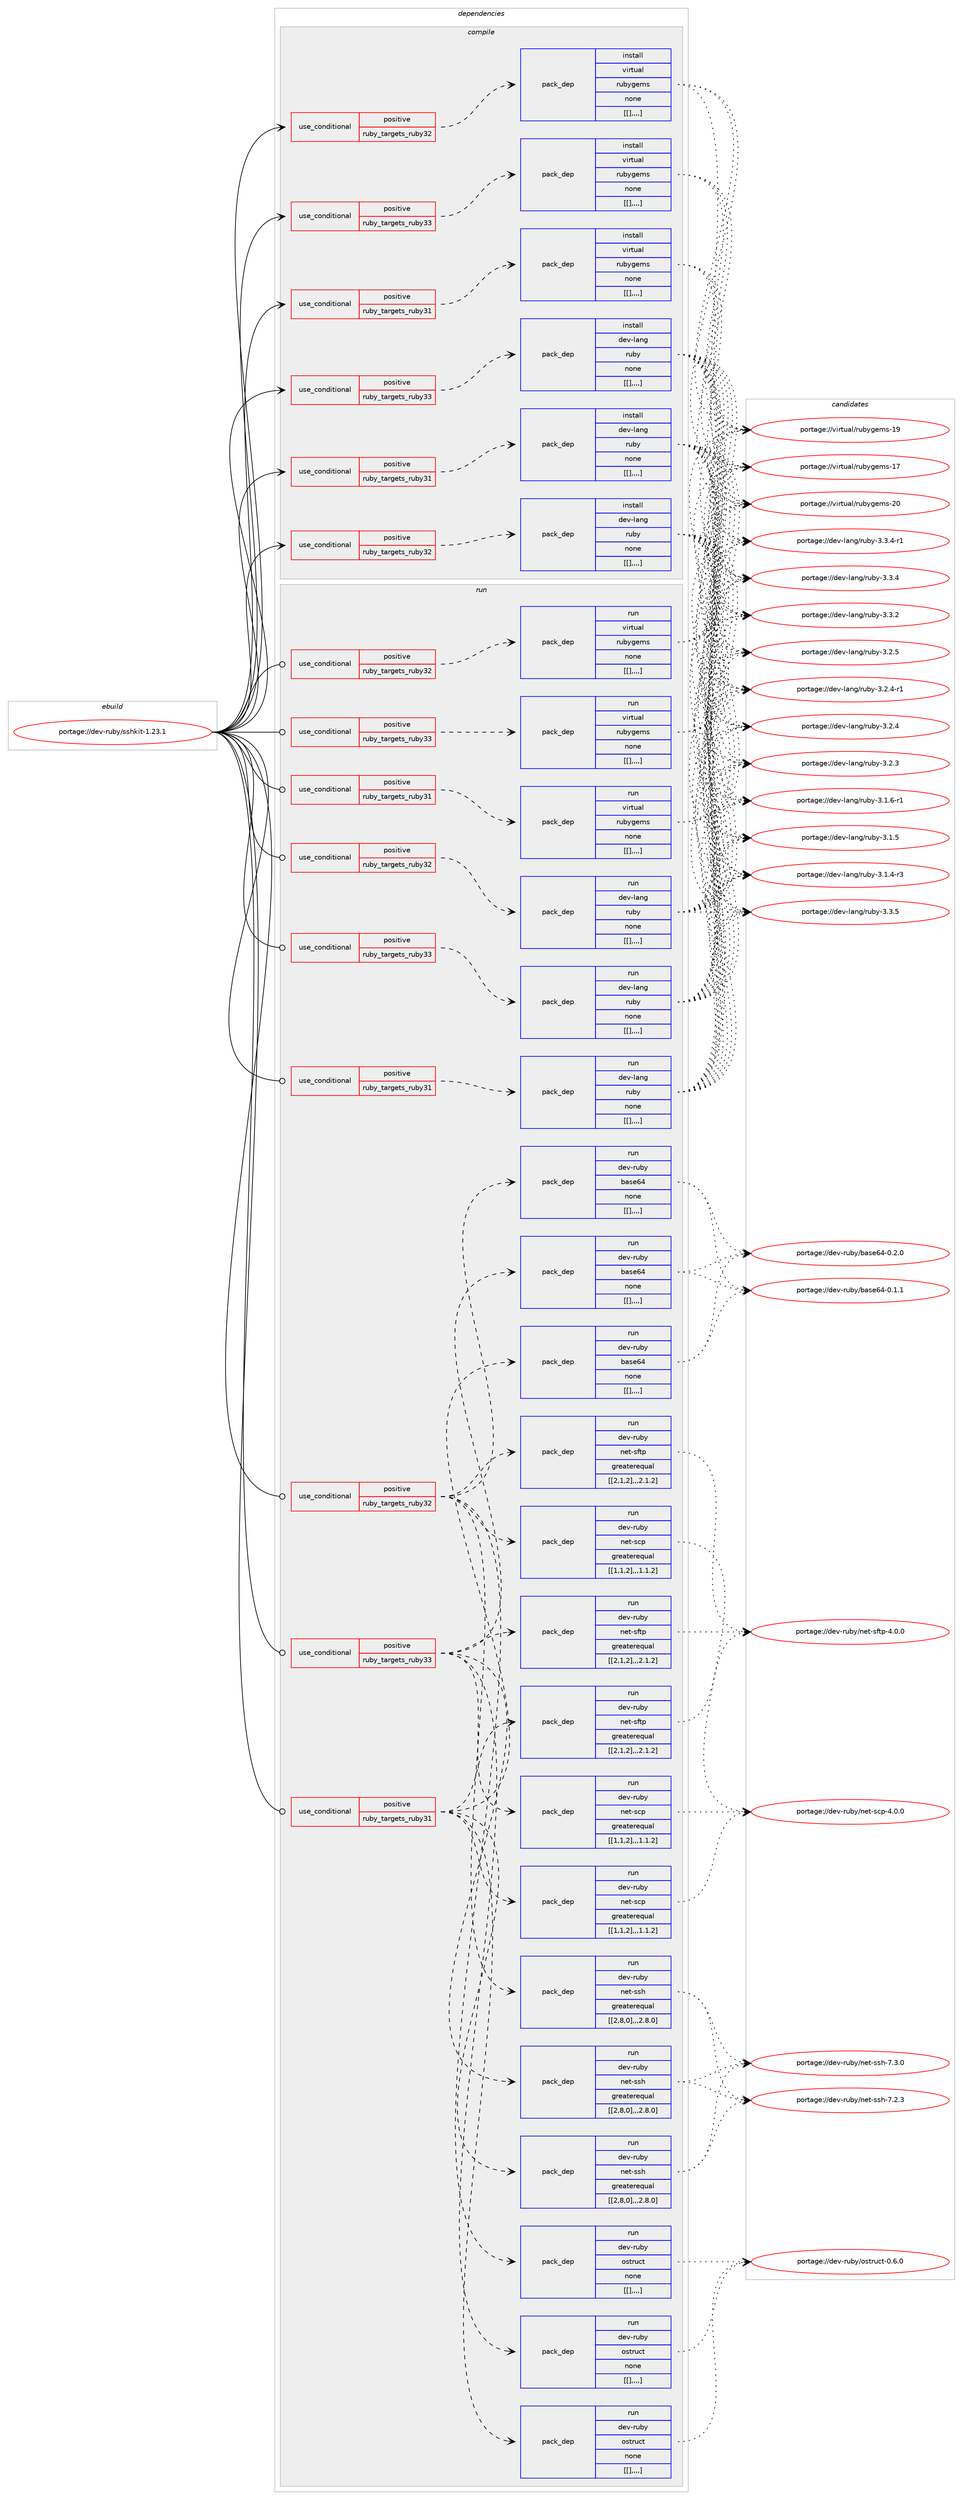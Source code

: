 digraph prolog {

# *************
# Graph options
# *************

newrank=true;
concentrate=true;
compound=true;
graph [rankdir=LR,fontname=Helvetica,fontsize=10,ranksep=1.5];#, ranksep=2.5, nodesep=0.2];
edge  [arrowhead=vee];
node  [fontname=Helvetica,fontsize=10];

# **********
# The ebuild
# **********

subgraph cluster_leftcol {
color=gray;
label=<<i>ebuild</i>>;
id [label="portage://dev-ruby/sshkit-1.23.1", color=red, width=4, href="../dev-ruby/sshkit-1.23.1.svg"];
}

# ****************
# The dependencies
# ****************

subgraph cluster_midcol {
color=gray;
label=<<i>dependencies</i>>;
subgraph cluster_compile {
fillcolor="#eeeeee";
style=filled;
label=<<i>compile</i>>;
subgraph cond61452 {
dependency215717 [label=<<TABLE BORDER="0" CELLBORDER="1" CELLSPACING="0" CELLPADDING="4"><TR><TD ROWSPAN="3" CELLPADDING="10">use_conditional</TD></TR><TR><TD>positive</TD></TR><TR><TD>ruby_targets_ruby31</TD></TR></TABLE>>, shape=none, color=red];
subgraph pack152808 {
dependency215816 [label=<<TABLE BORDER="0" CELLBORDER="1" CELLSPACING="0" CELLPADDING="4" WIDTH="220"><TR><TD ROWSPAN="6" CELLPADDING="30">pack_dep</TD></TR><TR><TD WIDTH="110">install</TD></TR><TR><TD>dev-lang</TD></TR><TR><TD>ruby</TD></TR><TR><TD>none</TD></TR><TR><TD>[[],,,,]</TD></TR></TABLE>>, shape=none, color=blue];
}
dependency215717:e -> dependency215816:w [weight=20,style="dashed",arrowhead="vee"];
}
id:e -> dependency215717:w [weight=20,style="solid",arrowhead="vee"];
subgraph cond61534 {
dependency215871 [label=<<TABLE BORDER="0" CELLBORDER="1" CELLSPACING="0" CELLPADDING="4"><TR><TD ROWSPAN="3" CELLPADDING="10">use_conditional</TD></TR><TR><TD>positive</TD></TR><TR><TD>ruby_targets_ruby31</TD></TR></TABLE>>, shape=none, color=red];
subgraph pack152860 {
dependency215889 [label=<<TABLE BORDER="0" CELLBORDER="1" CELLSPACING="0" CELLPADDING="4" WIDTH="220"><TR><TD ROWSPAN="6" CELLPADDING="30">pack_dep</TD></TR><TR><TD WIDTH="110">install</TD></TR><TR><TD>virtual</TD></TR><TR><TD>rubygems</TD></TR><TR><TD>none</TD></TR><TR><TD>[[],,,,]</TD></TR></TABLE>>, shape=none, color=blue];
}
dependency215871:e -> dependency215889:w [weight=20,style="dashed",arrowhead="vee"];
}
id:e -> dependency215871:w [weight=20,style="solid",arrowhead="vee"];
subgraph cond61550 {
dependency215911 [label=<<TABLE BORDER="0" CELLBORDER="1" CELLSPACING="0" CELLPADDING="4"><TR><TD ROWSPAN="3" CELLPADDING="10">use_conditional</TD></TR><TR><TD>positive</TD></TR><TR><TD>ruby_targets_ruby32</TD></TR></TABLE>>, shape=none, color=red];
subgraph pack152897 {
dependency215985 [label=<<TABLE BORDER="0" CELLBORDER="1" CELLSPACING="0" CELLPADDING="4" WIDTH="220"><TR><TD ROWSPAN="6" CELLPADDING="30">pack_dep</TD></TR><TR><TD WIDTH="110">install</TD></TR><TR><TD>dev-lang</TD></TR><TR><TD>ruby</TD></TR><TR><TD>none</TD></TR><TR><TD>[[],,,,]</TD></TR></TABLE>>, shape=none, color=blue];
}
dependency215911:e -> dependency215985:w [weight=20,style="dashed",arrowhead="vee"];
}
id:e -> dependency215911:w [weight=20,style="solid",arrowhead="vee"];
subgraph cond61611 {
dependency216034 [label=<<TABLE BORDER="0" CELLBORDER="1" CELLSPACING="0" CELLPADDING="4"><TR><TD ROWSPAN="3" CELLPADDING="10">use_conditional</TD></TR><TR><TD>positive</TD></TR><TR><TD>ruby_targets_ruby32</TD></TR></TABLE>>, shape=none, color=red];
subgraph pack152943 {
dependency216036 [label=<<TABLE BORDER="0" CELLBORDER="1" CELLSPACING="0" CELLPADDING="4" WIDTH="220"><TR><TD ROWSPAN="6" CELLPADDING="30">pack_dep</TD></TR><TR><TD WIDTH="110">install</TD></TR><TR><TD>virtual</TD></TR><TR><TD>rubygems</TD></TR><TR><TD>none</TD></TR><TR><TD>[[],,,,]</TD></TR></TABLE>>, shape=none, color=blue];
}
dependency216034:e -> dependency216036:w [weight=20,style="dashed",arrowhead="vee"];
}
id:e -> dependency216034:w [weight=20,style="solid",arrowhead="vee"];
subgraph cond61635 {
dependency216065 [label=<<TABLE BORDER="0" CELLBORDER="1" CELLSPACING="0" CELLPADDING="4"><TR><TD ROWSPAN="3" CELLPADDING="10">use_conditional</TD></TR><TR><TD>positive</TD></TR><TR><TD>ruby_targets_ruby33</TD></TR></TABLE>>, shape=none, color=red];
subgraph pack152958 {
dependency216071 [label=<<TABLE BORDER="0" CELLBORDER="1" CELLSPACING="0" CELLPADDING="4" WIDTH="220"><TR><TD ROWSPAN="6" CELLPADDING="30">pack_dep</TD></TR><TR><TD WIDTH="110">install</TD></TR><TR><TD>dev-lang</TD></TR><TR><TD>ruby</TD></TR><TR><TD>none</TD></TR><TR><TD>[[],,,,]</TD></TR></TABLE>>, shape=none, color=blue];
}
dependency216065:e -> dependency216071:w [weight=20,style="dashed",arrowhead="vee"];
}
id:e -> dependency216065:w [weight=20,style="solid",arrowhead="vee"];
subgraph cond61640 {
dependency216097 [label=<<TABLE BORDER="0" CELLBORDER="1" CELLSPACING="0" CELLPADDING="4"><TR><TD ROWSPAN="3" CELLPADDING="10">use_conditional</TD></TR><TR><TD>positive</TD></TR><TR><TD>ruby_targets_ruby33</TD></TR></TABLE>>, shape=none, color=red];
subgraph pack152999 {
dependency216206 [label=<<TABLE BORDER="0" CELLBORDER="1" CELLSPACING="0" CELLPADDING="4" WIDTH="220"><TR><TD ROWSPAN="6" CELLPADDING="30">pack_dep</TD></TR><TR><TD WIDTH="110">install</TD></TR><TR><TD>virtual</TD></TR><TR><TD>rubygems</TD></TR><TR><TD>none</TD></TR><TR><TD>[[],,,,]</TD></TR></TABLE>>, shape=none, color=blue];
}
dependency216097:e -> dependency216206:w [weight=20,style="dashed",arrowhead="vee"];
}
id:e -> dependency216097:w [weight=20,style="solid",arrowhead="vee"];
}
subgraph cluster_compileandrun {
fillcolor="#eeeeee";
style=filled;
label=<<i>compile and run</i>>;
}
subgraph cluster_run {
fillcolor="#eeeeee";
style=filled;
label=<<i>run</i>>;
subgraph cond61711 {
dependency216310 [label=<<TABLE BORDER="0" CELLBORDER="1" CELLSPACING="0" CELLPADDING="4"><TR><TD ROWSPAN="3" CELLPADDING="10">use_conditional</TD></TR><TR><TD>positive</TD></TR><TR><TD>ruby_targets_ruby31</TD></TR></TABLE>>, shape=none, color=red];
subgraph pack153109 {
dependency216359 [label=<<TABLE BORDER="0" CELLBORDER="1" CELLSPACING="0" CELLPADDING="4" WIDTH="220"><TR><TD ROWSPAN="6" CELLPADDING="30">pack_dep</TD></TR><TR><TD WIDTH="110">run</TD></TR><TR><TD>dev-lang</TD></TR><TR><TD>ruby</TD></TR><TR><TD>none</TD></TR><TR><TD>[[],,,,]</TD></TR></TABLE>>, shape=none, color=blue];
}
dependency216310:e -> dependency216359:w [weight=20,style="dashed",arrowhead="vee"];
}
id:e -> dependency216310:w [weight=20,style="solid",arrowhead="odot"];
subgraph cond61786 {
dependency216422 [label=<<TABLE BORDER="0" CELLBORDER="1" CELLSPACING="0" CELLPADDING="4"><TR><TD ROWSPAN="3" CELLPADDING="10">use_conditional</TD></TR><TR><TD>positive</TD></TR><TR><TD>ruby_targets_ruby31</TD></TR></TABLE>>, shape=none, color=red];
subgraph pack153144 {
dependency216445 [label=<<TABLE BORDER="0" CELLBORDER="1" CELLSPACING="0" CELLPADDING="4" WIDTH="220"><TR><TD ROWSPAN="6" CELLPADDING="30">pack_dep</TD></TR><TR><TD WIDTH="110">run</TD></TR><TR><TD>dev-ruby</TD></TR><TR><TD>base64</TD></TR><TR><TD>none</TD></TR><TR><TD>[[],,,,]</TD></TR></TABLE>>, shape=none, color=blue];
}
dependency216422:e -> dependency216445:w [weight=20,style="dashed",arrowhead="vee"];
subgraph pack153161 {
dependency216466 [label=<<TABLE BORDER="0" CELLBORDER="1" CELLSPACING="0" CELLPADDING="4" WIDTH="220"><TR><TD ROWSPAN="6" CELLPADDING="30">pack_dep</TD></TR><TR><TD WIDTH="110">run</TD></TR><TR><TD>dev-ruby</TD></TR><TR><TD>net-ssh</TD></TR><TR><TD>greaterequal</TD></TR><TR><TD>[[2,8,0],,,2.8.0]</TD></TR></TABLE>>, shape=none, color=blue];
}
dependency216422:e -> dependency216466:w [weight=20,style="dashed",arrowhead="vee"];
subgraph pack153178 {
dependency216473 [label=<<TABLE BORDER="0" CELLBORDER="1" CELLSPACING="0" CELLPADDING="4" WIDTH="220"><TR><TD ROWSPAN="6" CELLPADDING="30">pack_dep</TD></TR><TR><TD WIDTH="110">run</TD></TR><TR><TD>dev-ruby</TD></TR><TR><TD>net-scp</TD></TR><TR><TD>greaterequal</TD></TR><TR><TD>[[1,1,2],,,1.1.2]</TD></TR></TABLE>>, shape=none, color=blue];
}
dependency216422:e -> dependency216473:w [weight=20,style="dashed",arrowhead="vee"];
subgraph pack153180 {
dependency216523 [label=<<TABLE BORDER="0" CELLBORDER="1" CELLSPACING="0" CELLPADDING="4" WIDTH="220"><TR><TD ROWSPAN="6" CELLPADDING="30">pack_dep</TD></TR><TR><TD WIDTH="110">run</TD></TR><TR><TD>dev-ruby</TD></TR><TR><TD>net-sftp</TD></TR><TR><TD>greaterequal</TD></TR><TR><TD>[[2,1,2],,,2.1.2]</TD></TR></TABLE>>, shape=none, color=blue];
}
dependency216422:e -> dependency216523:w [weight=20,style="dashed",arrowhead="vee"];
subgraph pack153209 {
dependency216551 [label=<<TABLE BORDER="0" CELLBORDER="1" CELLSPACING="0" CELLPADDING="4" WIDTH="220"><TR><TD ROWSPAN="6" CELLPADDING="30">pack_dep</TD></TR><TR><TD WIDTH="110">run</TD></TR><TR><TD>dev-ruby</TD></TR><TR><TD>ostruct</TD></TR><TR><TD>none</TD></TR><TR><TD>[[],,,,]</TD></TR></TABLE>>, shape=none, color=blue];
}
dependency216422:e -> dependency216551:w [weight=20,style="dashed",arrowhead="vee"];
}
id:e -> dependency216422:w [weight=20,style="solid",arrowhead="odot"];
subgraph cond61864 {
dependency216612 [label=<<TABLE BORDER="0" CELLBORDER="1" CELLSPACING="0" CELLPADDING="4"><TR><TD ROWSPAN="3" CELLPADDING="10">use_conditional</TD></TR><TR><TD>positive</TD></TR><TR><TD>ruby_targets_ruby31</TD></TR></TABLE>>, shape=none, color=red];
subgraph pack153277 {
dependency216688 [label=<<TABLE BORDER="0" CELLBORDER="1" CELLSPACING="0" CELLPADDING="4" WIDTH="220"><TR><TD ROWSPAN="6" CELLPADDING="30">pack_dep</TD></TR><TR><TD WIDTH="110">run</TD></TR><TR><TD>virtual</TD></TR><TR><TD>rubygems</TD></TR><TR><TD>none</TD></TR><TR><TD>[[],,,,]</TD></TR></TABLE>>, shape=none, color=blue];
}
dependency216612:e -> dependency216688:w [weight=20,style="dashed",arrowhead="vee"];
}
id:e -> dependency216612:w [weight=20,style="solid",arrowhead="odot"];
subgraph cond61941 {
dependency216755 [label=<<TABLE BORDER="0" CELLBORDER="1" CELLSPACING="0" CELLPADDING="4"><TR><TD ROWSPAN="3" CELLPADDING="10">use_conditional</TD></TR><TR><TD>positive</TD></TR><TR><TD>ruby_targets_ruby32</TD></TR></TABLE>>, shape=none, color=red];
subgraph pack153334 {
dependency216757 [label=<<TABLE BORDER="0" CELLBORDER="1" CELLSPACING="0" CELLPADDING="4" WIDTH="220"><TR><TD ROWSPAN="6" CELLPADDING="30">pack_dep</TD></TR><TR><TD WIDTH="110">run</TD></TR><TR><TD>dev-lang</TD></TR><TR><TD>ruby</TD></TR><TR><TD>none</TD></TR><TR><TD>[[],,,,]</TD></TR></TABLE>>, shape=none, color=blue];
}
dependency216755:e -> dependency216757:w [weight=20,style="dashed",arrowhead="vee"];
}
id:e -> dependency216755:w [weight=20,style="solid",arrowhead="odot"];
subgraph cond61951 {
dependency216761 [label=<<TABLE BORDER="0" CELLBORDER="1" CELLSPACING="0" CELLPADDING="4"><TR><TD ROWSPAN="3" CELLPADDING="10">use_conditional</TD></TR><TR><TD>positive</TD></TR><TR><TD>ruby_targets_ruby32</TD></TR></TABLE>>, shape=none, color=red];
subgraph pack153350 {
dependency216810 [label=<<TABLE BORDER="0" CELLBORDER="1" CELLSPACING="0" CELLPADDING="4" WIDTH="220"><TR><TD ROWSPAN="6" CELLPADDING="30">pack_dep</TD></TR><TR><TD WIDTH="110">run</TD></TR><TR><TD>dev-ruby</TD></TR><TR><TD>base64</TD></TR><TR><TD>none</TD></TR><TR><TD>[[],,,,]</TD></TR></TABLE>>, shape=none, color=blue];
}
dependency216761:e -> dependency216810:w [weight=20,style="dashed",arrowhead="vee"];
subgraph pack153364 {
dependency216882 [label=<<TABLE BORDER="0" CELLBORDER="1" CELLSPACING="0" CELLPADDING="4" WIDTH="220"><TR><TD ROWSPAN="6" CELLPADDING="30">pack_dep</TD></TR><TR><TD WIDTH="110">run</TD></TR><TR><TD>dev-ruby</TD></TR><TR><TD>net-ssh</TD></TR><TR><TD>greaterequal</TD></TR><TR><TD>[[2,8,0],,,2.8.0]</TD></TR></TABLE>>, shape=none, color=blue];
}
dependency216761:e -> dependency216882:w [weight=20,style="dashed",arrowhead="vee"];
subgraph pack153402 {
dependency216901 [label=<<TABLE BORDER="0" CELLBORDER="1" CELLSPACING="0" CELLPADDING="4" WIDTH="220"><TR><TD ROWSPAN="6" CELLPADDING="30">pack_dep</TD></TR><TR><TD WIDTH="110">run</TD></TR><TR><TD>dev-ruby</TD></TR><TR><TD>net-scp</TD></TR><TR><TD>greaterequal</TD></TR><TR><TD>[[1,1,2],,,1.1.2]</TD></TR></TABLE>>, shape=none, color=blue];
}
dependency216761:e -> dependency216901:w [weight=20,style="dashed",arrowhead="vee"];
subgraph pack153410 {
dependency216907 [label=<<TABLE BORDER="0" CELLBORDER="1" CELLSPACING="0" CELLPADDING="4" WIDTH="220"><TR><TD ROWSPAN="6" CELLPADDING="30">pack_dep</TD></TR><TR><TD WIDTH="110">run</TD></TR><TR><TD>dev-ruby</TD></TR><TR><TD>net-sftp</TD></TR><TR><TD>greaterequal</TD></TR><TR><TD>[[2,1,2],,,2.1.2]</TD></TR></TABLE>>, shape=none, color=blue];
}
dependency216761:e -> dependency216907:w [weight=20,style="dashed",arrowhead="vee"];
subgraph pack153418 {
dependency216927 [label=<<TABLE BORDER="0" CELLBORDER="1" CELLSPACING="0" CELLPADDING="4" WIDTH="220"><TR><TD ROWSPAN="6" CELLPADDING="30">pack_dep</TD></TR><TR><TD WIDTH="110">run</TD></TR><TR><TD>dev-ruby</TD></TR><TR><TD>ostruct</TD></TR><TR><TD>none</TD></TR><TR><TD>[[],,,,]</TD></TR></TABLE>>, shape=none, color=blue];
}
dependency216761:e -> dependency216927:w [weight=20,style="dashed",arrowhead="vee"];
}
id:e -> dependency216761:w [weight=20,style="solid",arrowhead="odot"];
subgraph cond62064 {
dependency217013 [label=<<TABLE BORDER="0" CELLBORDER="1" CELLSPACING="0" CELLPADDING="4"><TR><TD ROWSPAN="3" CELLPADDING="10">use_conditional</TD></TR><TR><TD>positive</TD></TR><TR><TD>ruby_targets_ruby32</TD></TR></TABLE>>, shape=none, color=red];
subgraph pack153469 {
dependency217053 [label=<<TABLE BORDER="0" CELLBORDER="1" CELLSPACING="0" CELLPADDING="4" WIDTH="220"><TR><TD ROWSPAN="6" CELLPADDING="30">pack_dep</TD></TR><TR><TD WIDTH="110">run</TD></TR><TR><TD>virtual</TD></TR><TR><TD>rubygems</TD></TR><TR><TD>none</TD></TR><TR><TD>[[],,,,]</TD></TR></TABLE>>, shape=none, color=blue];
}
dependency217013:e -> dependency217053:w [weight=20,style="dashed",arrowhead="vee"];
}
id:e -> dependency217013:w [weight=20,style="solid",arrowhead="odot"];
subgraph cond62115 {
dependency217132 [label=<<TABLE BORDER="0" CELLBORDER="1" CELLSPACING="0" CELLPADDING="4"><TR><TD ROWSPAN="3" CELLPADDING="10">use_conditional</TD></TR><TR><TD>positive</TD></TR><TR><TD>ruby_targets_ruby33</TD></TR></TABLE>>, shape=none, color=red];
subgraph pack153615 {
dependency217310 [label=<<TABLE BORDER="0" CELLBORDER="1" CELLSPACING="0" CELLPADDING="4" WIDTH="220"><TR><TD ROWSPAN="6" CELLPADDING="30">pack_dep</TD></TR><TR><TD WIDTH="110">run</TD></TR><TR><TD>dev-lang</TD></TR><TR><TD>ruby</TD></TR><TR><TD>none</TD></TR><TR><TD>[[],,,,]</TD></TR></TABLE>>, shape=none, color=blue];
}
dependency217132:e -> dependency217310:w [weight=20,style="dashed",arrowhead="vee"];
}
id:e -> dependency217132:w [weight=20,style="solid",arrowhead="odot"];
subgraph cond62215 {
dependency217338 [label=<<TABLE BORDER="0" CELLBORDER="1" CELLSPACING="0" CELLPADDING="4"><TR><TD ROWSPAN="3" CELLPADDING="10">use_conditional</TD></TR><TR><TD>positive</TD></TR><TR><TD>ruby_targets_ruby33</TD></TR></TABLE>>, shape=none, color=red];
subgraph pack153639 {
dependency217382 [label=<<TABLE BORDER="0" CELLBORDER="1" CELLSPACING="0" CELLPADDING="4" WIDTH="220"><TR><TD ROWSPAN="6" CELLPADDING="30">pack_dep</TD></TR><TR><TD WIDTH="110">run</TD></TR><TR><TD>dev-ruby</TD></TR><TR><TD>base64</TD></TR><TR><TD>none</TD></TR><TR><TD>[[],,,,]</TD></TR></TABLE>>, shape=none, color=blue];
}
dependency217338:e -> dependency217382:w [weight=20,style="dashed",arrowhead="vee"];
subgraph pack153662 {
dependency217386 [label=<<TABLE BORDER="0" CELLBORDER="1" CELLSPACING="0" CELLPADDING="4" WIDTH="220"><TR><TD ROWSPAN="6" CELLPADDING="30">pack_dep</TD></TR><TR><TD WIDTH="110">run</TD></TR><TR><TD>dev-ruby</TD></TR><TR><TD>net-ssh</TD></TR><TR><TD>greaterequal</TD></TR><TR><TD>[[2,8,0],,,2.8.0]</TD></TR></TABLE>>, shape=none, color=blue];
}
dependency217338:e -> dependency217386:w [weight=20,style="dashed",arrowhead="vee"];
subgraph pack153681 {
dependency217427 [label=<<TABLE BORDER="0" CELLBORDER="1" CELLSPACING="0" CELLPADDING="4" WIDTH="220"><TR><TD ROWSPAN="6" CELLPADDING="30">pack_dep</TD></TR><TR><TD WIDTH="110">run</TD></TR><TR><TD>dev-ruby</TD></TR><TR><TD>net-scp</TD></TR><TR><TD>greaterequal</TD></TR><TR><TD>[[1,1,2],,,1.1.2]</TD></TR></TABLE>>, shape=none, color=blue];
}
dependency217338:e -> dependency217427:w [weight=20,style="dashed",arrowhead="vee"];
subgraph pack153683 {
dependency217448 [label=<<TABLE BORDER="0" CELLBORDER="1" CELLSPACING="0" CELLPADDING="4" WIDTH="220"><TR><TD ROWSPAN="6" CELLPADDING="30">pack_dep</TD></TR><TR><TD WIDTH="110">run</TD></TR><TR><TD>dev-ruby</TD></TR><TR><TD>net-sftp</TD></TR><TR><TD>greaterequal</TD></TR><TR><TD>[[2,1,2],,,2.1.2]</TD></TR></TABLE>>, shape=none, color=blue];
}
dependency217338:e -> dependency217448:w [weight=20,style="dashed",arrowhead="vee"];
subgraph pack153719 {
dependency217583 [label=<<TABLE BORDER="0" CELLBORDER="1" CELLSPACING="0" CELLPADDING="4" WIDTH="220"><TR><TD ROWSPAN="6" CELLPADDING="30">pack_dep</TD></TR><TR><TD WIDTH="110">run</TD></TR><TR><TD>dev-ruby</TD></TR><TR><TD>ostruct</TD></TR><TR><TD>none</TD></TR><TR><TD>[[],,,,]</TD></TR></TABLE>>, shape=none, color=blue];
}
dependency217338:e -> dependency217583:w [weight=20,style="dashed",arrowhead="vee"];
}
id:e -> dependency217338:w [weight=20,style="solid",arrowhead="odot"];
subgraph cond62344 {
dependency217629 [label=<<TABLE BORDER="0" CELLBORDER="1" CELLSPACING="0" CELLPADDING="4"><TR><TD ROWSPAN="3" CELLPADDING="10">use_conditional</TD></TR><TR><TD>positive</TD></TR><TR><TD>ruby_targets_ruby33</TD></TR></TABLE>>, shape=none, color=red];
subgraph pack153871 {
dependency217815 [label=<<TABLE BORDER="0" CELLBORDER="1" CELLSPACING="0" CELLPADDING="4" WIDTH="220"><TR><TD ROWSPAN="6" CELLPADDING="30">pack_dep</TD></TR><TR><TD WIDTH="110">run</TD></TR><TR><TD>virtual</TD></TR><TR><TD>rubygems</TD></TR><TR><TD>none</TD></TR><TR><TD>[[],,,,]</TD></TR></TABLE>>, shape=none, color=blue];
}
dependency217629:e -> dependency217815:w [weight=20,style="dashed",arrowhead="vee"];
}
id:e -> dependency217629:w [weight=20,style="solid",arrowhead="odot"];
}
}

# **************
# The candidates
# **************

subgraph cluster_choices {
rank=same;
color=gray;
label=<<i>candidates</i>>;

subgraph choice153413 {
color=black;
nodesep=1;
choice10010111845108971101034711411798121455146514653 [label="portage://dev-lang/ruby-3.3.5", color=red, width=4,href="../dev-lang/ruby-3.3.5.svg"];
choice100101118451089711010347114117981214551465146524511449 [label="portage://dev-lang/ruby-3.3.4-r1", color=red, width=4,href="../dev-lang/ruby-3.3.4-r1.svg"];
choice10010111845108971101034711411798121455146514652 [label="portage://dev-lang/ruby-3.3.4", color=red, width=4,href="../dev-lang/ruby-3.3.4.svg"];
choice10010111845108971101034711411798121455146514650 [label="portage://dev-lang/ruby-3.3.2", color=red, width=4,href="../dev-lang/ruby-3.3.2.svg"];
choice10010111845108971101034711411798121455146504653 [label="portage://dev-lang/ruby-3.2.5", color=red, width=4,href="../dev-lang/ruby-3.2.5.svg"];
choice100101118451089711010347114117981214551465046524511449 [label="portage://dev-lang/ruby-3.2.4-r1", color=red, width=4,href="../dev-lang/ruby-3.2.4-r1.svg"];
choice10010111845108971101034711411798121455146504652 [label="portage://dev-lang/ruby-3.2.4", color=red, width=4,href="../dev-lang/ruby-3.2.4.svg"];
choice10010111845108971101034711411798121455146504651 [label="portage://dev-lang/ruby-3.2.3", color=red, width=4,href="../dev-lang/ruby-3.2.3.svg"];
choice100101118451089711010347114117981214551464946544511449 [label="portage://dev-lang/ruby-3.1.6-r1", color=red, width=4,href="../dev-lang/ruby-3.1.6-r1.svg"];
choice10010111845108971101034711411798121455146494653 [label="portage://dev-lang/ruby-3.1.5", color=red, width=4,href="../dev-lang/ruby-3.1.5.svg"];
choice100101118451089711010347114117981214551464946524511451 [label="portage://dev-lang/ruby-3.1.4-r3", color=red, width=4,href="../dev-lang/ruby-3.1.4-r3.svg"];
dependency215816:e -> choice10010111845108971101034711411798121455146514653:w [style=dotted,weight="100"];
dependency215816:e -> choice100101118451089711010347114117981214551465146524511449:w [style=dotted,weight="100"];
dependency215816:e -> choice10010111845108971101034711411798121455146514652:w [style=dotted,weight="100"];
dependency215816:e -> choice10010111845108971101034711411798121455146514650:w [style=dotted,weight="100"];
dependency215816:e -> choice10010111845108971101034711411798121455146504653:w [style=dotted,weight="100"];
dependency215816:e -> choice100101118451089711010347114117981214551465046524511449:w [style=dotted,weight="100"];
dependency215816:e -> choice10010111845108971101034711411798121455146504652:w [style=dotted,weight="100"];
dependency215816:e -> choice10010111845108971101034711411798121455146504651:w [style=dotted,weight="100"];
dependency215816:e -> choice100101118451089711010347114117981214551464946544511449:w [style=dotted,weight="100"];
dependency215816:e -> choice10010111845108971101034711411798121455146494653:w [style=dotted,weight="100"];
dependency215816:e -> choice100101118451089711010347114117981214551464946524511451:w [style=dotted,weight="100"];
}
subgraph choice153424 {
color=black;
nodesep=1;
choice118105114116117971084711411798121103101109115455048 [label="portage://virtual/rubygems-20", color=red, width=4,href="../virtual/rubygems-20.svg"];
choice118105114116117971084711411798121103101109115454957 [label="portage://virtual/rubygems-19", color=red, width=4,href="../virtual/rubygems-19.svg"];
choice118105114116117971084711411798121103101109115454955 [label="portage://virtual/rubygems-17", color=red, width=4,href="../virtual/rubygems-17.svg"];
dependency215889:e -> choice118105114116117971084711411798121103101109115455048:w [style=dotted,weight="100"];
dependency215889:e -> choice118105114116117971084711411798121103101109115454957:w [style=dotted,weight="100"];
dependency215889:e -> choice118105114116117971084711411798121103101109115454955:w [style=dotted,weight="100"];
}
subgraph choice153426 {
color=black;
nodesep=1;
choice10010111845108971101034711411798121455146514653 [label="portage://dev-lang/ruby-3.3.5", color=red, width=4,href="../dev-lang/ruby-3.3.5.svg"];
choice100101118451089711010347114117981214551465146524511449 [label="portage://dev-lang/ruby-3.3.4-r1", color=red, width=4,href="../dev-lang/ruby-3.3.4-r1.svg"];
choice10010111845108971101034711411798121455146514652 [label="portage://dev-lang/ruby-3.3.4", color=red, width=4,href="../dev-lang/ruby-3.3.4.svg"];
choice10010111845108971101034711411798121455146514650 [label="portage://dev-lang/ruby-3.3.2", color=red, width=4,href="../dev-lang/ruby-3.3.2.svg"];
choice10010111845108971101034711411798121455146504653 [label="portage://dev-lang/ruby-3.2.5", color=red, width=4,href="../dev-lang/ruby-3.2.5.svg"];
choice100101118451089711010347114117981214551465046524511449 [label="portage://dev-lang/ruby-3.2.4-r1", color=red, width=4,href="../dev-lang/ruby-3.2.4-r1.svg"];
choice10010111845108971101034711411798121455146504652 [label="portage://dev-lang/ruby-3.2.4", color=red, width=4,href="../dev-lang/ruby-3.2.4.svg"];
choice10010111845108971101034711411798121455146504651 [label="portage://dev-lang/ruby-3.2.3", color=red, width=4,href="../dev-lang/ruby-3.2.3.svg"];
choice100101118451089711010347114117981214551464946544511449 [label="portage://dev-lang/ruby-3.1.6-r1", color=red, width=4,href="../dev-lang/ruby-3.1.6-r1.svg"];
choice10010111845108971101034711411798121455146494653 [label="portage://dev-lang/ruby-3.1.5", color=red, width=4,href="../dev-lang/ruby-3.1.5.svg"];
choice100101118451089711010347114117981214551464946524511451 [label="portage://dev-lang/ruby-3.1.4-r3", color=red, width=4,href="../dev-lang/ruby-3.1.4-r3.svg"];
dependency215985:e -> choice10010111845108971101034711411798121455146514653:w [style=dotted,weight="100"];
dependency215985:e -> choice100101118451089711010347114117981214551465146524511449:w [style=dotted,weight="100"];
dependency215985:e -> choice10010111845108971101034711411798121455146514652:w [style=dotted,weight="100"];
dependency215985:e -> choice10010111845108971101034711411798121455146514650:w [style=dotted,weight="100"];
dependency215985:e -> choice10010111845108971101034711411798121455146504653:w [style=dotted,weight="100"];
dependency215985:e -> choice100101118451089711010347114117981214551465046524511449:w [style=dotted,weight="100"];
dependency215985:e -> choice10010111845108971101034711411798121455146504652:w [style=dotted,weight="100"];
dependency215985:e -> choice10010111845108971101034711411798121455146504651:w [style=dotted,weight="100"];
dependency215985:e -> choice100101118451089711010347114117981214551464946544511449:w [style=dotted,weight="100"];
dependency215985:e -> choice10010111845108971101034711411798121455146494653:w [style=dotted,weight="100"];
dependency215985:e -> choice100101118451089711010347114117981214551464946524511451:w [style=dotted,weight="100"];
}
subgraph choice153442 {
color=black;
nodesep=1;
choice118105114116117971084711411798121103101109115455048 [label="portage://virtual/rubygems-20", color=red, width=4,href="../virtual/rubygems-20.svg"];
choice118105114116117971084711411798121103101109115454957 [label="portage://virtual/rubygems-19", color=red, width=4,href="../virtual/rubygems-19.svg"];
choice118105114116117971084711411798121103101109115454955 [label="portage://virtual/rubygems-17", color=red, width=4,href="../virtual/rubygems-17.svg"];
dependency216036:e -> choice118105114116117971084711411798121103101109115455048:w [style=dotted,weight="100"];
dependency216036:e -> choice118105114116117971084711411798121103101109115454957:w [style=dotted,weight="100"];
dependency216036:e -> choice118105114116117971084711411798121103101109115454955:w [style=dotted,weight="100"];
}
subgraph choice153445 {
color=black;
nodesep=1;
choice10010111845108971101034711411798121455146514653 [label="portage://dev-lang/ruby-3.3.5", color=red, width=4,href="../dev-lang/ruby-3.3.5.svg"];
choice100101118451089711010347114117981214551465146524511449 [label="portage://dev-lang/ruby-3.3.4-r1", color=red, width=4,href="../dev-lang/ruby-3.3.4-r1.svg"];
choice10010111845108971101034711411798121455146514652 [label="portage://dev-lang/ruby-3.3.4", color=red, width=4,href="../dev-lang/ruby-3.3.4.svg"];
choice10010111845108971101034711411798121455146514650 [label="portage://dev-lang/ruby-3.3.2", color=red, width=4,href="../dev-lang/ruby-3.3.2.svg"];
choice10010111845108971101034711411798121455146504653 [label="portage://dev-lang/ruby-3.2.5", color=red, width=4,href="../dev-lang/ruby-3.2.5.svg"];
choice100101118451089711010347114117981214551465046524511449 [label="portage://dev-lang/ruby-3.2.4-r1", color=red, width=4,href="../dev-lang/ruby-3.2.4-r1.svg"];
choice10010111845108971101034711411798121455146504652 [label="portage://dev-lang/ruby-3.2.4", color=red, width=4,href="../dev-lang/ruby-3.2.4.svg"];
choice10010111845108971101034711411798121455146504651 [label="portage://dev-lang/ruby-3.2.3", color=red, width=4,href="../dev-lang/ruby-3.2.3.svg"];
choice100101118451089711010347114117981214551464946544511449 [label="portage://dev-lang/ruby-3.1.6-r1", color=red, width=4,href="../dev-lang/ruby-3.1.6-r1.svg"];
choice10010111845108971101034711411798121455146494653 [label="portage://dev-lang/ruby-3.1.5", color=red, width=4,href="../dev-lang/ruby-3.1.5.svg"];
choice100101118451089711010347114117981214551464946524511451 [label="portage://dev-lang/ruby-3.1.4-r3", color=red, width=4,href="../dev-lang/ruby-3.1.4-r3.svg"];
dependency216071:e -> choice10010111845108971101034711411798121455146514653:w [style=dotted,weight="100"];
dependency216071:e -> choice100101118451089711010347114117981214551465146524511449:w [style=dotted,weight="100"];
dependency216071:e -> choice10010111845108971101034711411798121455146514652:w [style=dotted,weight="100"];
dependency216071:e -> choice10010111845108971101034711411798121455146514650:w [style=dotted,weight="100"];
dependency216071:e -> choice10010111845108971101034711411798121455146504653:w [style=dotted,weight="100"];
dependency216071:e -> choice100101118451089711010347114117981214551465046524511449:w [style=dotted,weight="100"];
dependency216071:e -> choice10010111845108971101034711411798121455146504652:w [style=dotted,weight="100"];
dependency216071:e -> choice10010111845108971101034711411798121455146504651:w [style=dotted,weight="100"];
dependency216071:e -> choice100101118451089711010347114117981214551464946544511449:w [style=dotted,weight="100"];
dependency216071:e -> choice10010111845108971101034711411798121455146494653:w [style=dotted,weight="100"];
dependency216071:e -> choice100101118451089711010347114117981214551464946524511451:w [style=dotted,weight="100"];
}
subgraph choice153457 {
color=black;
nodesep=1;
choice118105114116117971084711411798121103101109115455048 [label="portage://virtual/rubygems-20", color=red, width=4,href="../virtual/rubygems-20.svg"];
choice118105114116117971084711411798121103101109115454957 [label="portage://virtual/rubygems-19", color=red, width=4,href="../virtual/rubygems-19.svg"];
choice118105114116117971084711411798121103101109115454955 [label="portage://virtual/rubygems-17", color=red, width=4,href="../virtual/rubygems-17.svg"];
dependency216206:e -> choice118105114116117971084711411798121103101109115455048:w [style=dotted,weight="100"];
dependency216206:e -> choice118105114116117971084711411798121103101109115454957:w [style=dotted,weight="100"];
dependency216206:e -> choice118105114116117971084711411798121103101109115454955:w [style=dotted,weight="100"];
}
subgraph choice153463 {
color=black;
nodesep=1;
choice10010111845108971101034711411798121455146514653 [label="portage://dev-lang/ruby-3.3.5", color=red, width=4,href="../dev-lang/ruby-3.3.5.svg"];
choice100101118451089711010347114117981214551465146524511449 [label="portage://dev-lang/ruby-3.3.4-r1", color=red, width=4,href="../dev-lang/ruby-3.3.4-r1.svg"];
choice10010111845108971101034711411798121455146514652 [label="portage://dev-lang/ruby-3.3.4", color=red, width=4,href="../dev-lang/ruby-3.3.4.svg"];
choice10010111845108971101034711411798121455146514650 [label="portage://dev-lang/ruby-3.3.2", color=red, width=4,href="../dev-lang/ruby-3.3.2.svg"];
choice10010111845108971101034711411798121455146504653 [label="portage://dev-lang/ruby-3.2.5", color=red, width=4,href="../dev-lang/ruby-3.2.5.svg"];
choice100101118451089711010347114117981214551465046524511449 [label="portage://dev-lang/ruby-3.2.4-r1", color=red, width=4,href="../dev-lang/ruby-3.2.4-r1.svg"];
choice10010111845108971101034711411798121455146504652 [label="portage://dev-lang/ruby-3.2.4", color=red, width=4,href="../dev-lang/ruby-3.2.4.svg"];
choice10010111845108971101034711411798121455146504651 [label="portage://dev-lang/ruby-3.2.3", color=red, width=4,href="../dev-lang/ruby-3.2.3.svg"];
choice100101118451089711010347114117981214551464946544511449 [label="portage://dev-lang/ruby-3.1.6-r1", color=red, width=4,href="../dev-lang/ruby-3.1.6-r1.svg"];
choice10010111845108971101034711411798121455146494653 [label="portage://dev-lang/ruby-3.1.5", color=red, width=4,href="../dev-lang/ruby-3.1.5.svg"];
choice100101118451089711010347114117981214551464946524511451 [label="portage://dev-lang/ruby-3.1.4-r3", color=red, width=4,href="../dev-lang/ruby-3.1.4-r3.svg"];
dependency216359:e -> choice10010111845108971101034711411798121455146514653:w [style=dotted,weight="100"];
dependency216359:e -> choice100101118451089711010347114117981214551465146524511449:w [style=dotted,weight="100"];
dependency216359:e -> choice10010111845108971101034711411798121455146514652:w [style=dotted,weight="100"];
dependency216359:e -> choice10010111845108971101034711411798121455146514650:w [style=dotted,weight="100"];
dependency216359:e -> choice10010111845108971101034711411798121455146504653:w [style=dotted,weight="100"];
dependency216359:e -> choice100101118451089711010347114117981214551465046524511449:w [style=dotted,weight="100"];
dependency216359:e -> choice10010111845108971101034711411798121455146504652:w [style=dotted,weight="100"];
dependency216359:e -> choice10010111845108971101034711411798121455146504651:w [style=dotted,weight="100"];
dependency216359:e -> choice100101118451089711010347114117981214551464946544511449:w [style=dotted,weight="100"];
dependency216359:e -> choice10010111845108971101034711411798121455146494653:w [style=dotted,weight="100"];
dependency216359:e -> choice100101118451089711010347114117981214551464946524511451:w [style=dotted,weight="100"];
}
subgraph choice153485 {
color=black;
nodesep=1;
choice10010111845114117981214798971151015452454846504648 [label="portage://dev-ruby/base64-0.2.0", color=red, width=4,href="../dev-ruby/base64-0.2.0.svg"];
choice10010111845114117981214798971151015452454846494649 [label="portage://dev-ruby/base64-0.1.1", color=red, width=4,href="../dev-ruby/base64-0.1.1.svg"];
dependency216445:e -> choice10010111845114117981214798971151015452454846504648:w [style=dotted,weight="100"];
dependency216445:e -> choice10010111845114117981214798971151015452454846494649:w [style=dotted,weight="100"];
}
subgraph choice153491 {
color=black;
nodesep=1;
choice10010111845114117981214711010111645115115104455546514648 [label="portage://dev-ruby/net-ssh-7.3.0", color=red, width=4,href="../dev-ruby/net-ssh-7.3.0.svg"];
choice10010111845114117981214711010111645115115104455546504651 [label="portage://dev-ruby/net-ssh-7.2.3", color=red, width=4,href="../dev-ruby/net-ssh-7.2.3.svg"];
dependency216466:e -> choice10010111845114117981214711010111645115115104455546514648:w [style=dotted,weight="100"];
dependency216466:e -> choice10010111845114117981214711010111645115115104455546504651:w [style=dotted,weight="100"];
}
subgraph choice153534 {
color=black;
nodesep=1;
choice1001011184511411798121471101011164511599112455246484648 [label="portage://dev-ruby/net-scp-4.0.0", color=red, width=4,href="../dev-ruby/net-scp-4.0.0.svg"];
dependency216473:e -> choice1001011184511411798121471101011164511599112455246484648:w [style=dotted,weight="100"];
}
subgraph choice153538 {
color=black;
nodesep=1;
choice10010111845114117981214711010111645115102116112455246484648 [label="portage://dev-ruby/net-sftp-4.0.0", color=red, width=4,href="../dev-ruby/net-sftp-4.0.0.svg"];
dependency216523:e -> choice10010111845114117981214711010111645115102116112455246484648:w [style=dotted,weight="100"];
}
subgraph choice153541 {
color=black;
nodesep=1;
choice10010111845114117981214711111511611411799116454846544648 [label="portage://dev-ruby/ostruct-0.6.0", color=red, width=4,href="../dev-ruby/ostruct-0.6.0.svg"];
dependency216551:e -> choice10010111845114117981214711111511611411799116454846544648:w [style=dotted,weight="100"];
}
subgraph choice153560 {
color=black;
nodesep=1;
choice118105114116117971084711411798121103101109115455048 [label="portage://virtual/rubygems-20", color=red, width=4,href="../virtual/rubygems-20.svg"];
choice118105114116117971084711411798121103101109115454957 [label="portage://virtual/rubygems-19", color=red, width=4,href="../virtual/rubygems-19.svg"];
choice118105114116117971084711411798121103101109115454955 [label="portage://virtual/rubygems-17", color=red, width=4,href="../virtual/rubygems-17.svg"];
dependency216688:e -> choice118105114116117971084711411798121103101109115455048:w [style=dotted,weight="100"];
dependency216688:e -> choice118105114116117971084711411798121103101109115454957:w [style=dotted,weight="100"];
dependency216688:e -> choice118105114116117971084711411798121103101109115454955:w [style=dotted,weight="100"];
}
subgraph choice153563 {
color=black;
nodesep=1;
choice10010111845108971101034711411798121455146514653 [label="portage://dev-lang/ruby-3.3.5", color=red, width=4,href="../dev-lang/ruby-3.3.5.svg"];
choice100101118451089711010347114117981214551465146524511449 [label="portage://dev-lang/ruby-3.3.4-r1", color=red, width=4,href="../dev-lang/ruby-3.3.4-r1.svg"];
choice10010111845108971101034711411798121455146514652 [label="portage://dev-lang/ruby-3.3.4", color=red, width=4,href="../dev-lang/ruby-3.3.4.svg"];
choice10010111845108971101034711411798121455146514650 [label="portage://dev-lang/ruby-3.3.2", color=red, width=4,href="../dev-lang/ruby-3.3.2.svg"];
choice10010111845108971101034711411798121455146504653 [label="portage://dev-lang/ruby-3.2.5", color=red, width=4,href="../dev-lang/ruby-3.2.5.svg"];
choice100101118451089711010347114117981214551465046524511449 [label="portage://dev-lang/ruby-3.2.4-r1", color=red, width=4,href="../dev-lang/ruby-3.2.4-r1.svg"];
choice10010111845108971101034711411798121455146504652 [label="portage://dev-lang/ruby-3.2.4", color=red, width=4,href="../dev-lang/ruby-3.2.4.svg"];
choice10010111845108971101034711411798121455146504651 [label="portage://dev-lang/ruby-3.2.3", color=red, width=4,href="../dev-lang/ruby-3.2.3.svg"];
choice100101118451089711010347114117981214551464946544511449 [label="portage://dev-lang/ruby-3.1.6-r1", color=red, width=4,href="../dev-lang/ruby-3.1.6-r1.svg"];
choice10010111845108971101034711411798121455146494653 [label="portage://dev-lang/ruby-3.1.5", color=red, width=4,href="../dev-lang/ruby-3.1.5.svg"];
choice100101118451089711010347114117981214551464946524511451 [label="portage://dev-lang/ruby-3.1.4-r3", color=red, width=4,href="../dev-lang/ruby-3.1.4-r3.svg"];
dependency216757:e -> choice10010111845108971101034711411798121455146514653:w [style=dotted,weight="100"];
dependency216757:e -> choice100101118451089711010347114117981214551465146524511449:w [style=dotted,weight="100"];
dependency216757:e -> choice10010111845108971101034711411798121455146514652:w [style=dotted,weight="100"];
dependency216757:e -> choice10010111845108971101034711411798121455146514650:w [style=dotted,weight="100"];
dependency216757:e -> choice10010111845108971101034711411798121455146504653:w [style=dotted,weight="100"];
dependency216757:e -> choice100101118451089711010347114117981214551465046524511449:w [style=dotted,weight="100"];
dependency216757:e -> choice10010111845108971101034711411798121455146504652:w [style=dotted,weight="100"];
dependency216757:e -> choice10010111845108971101034711411798121455146504651:w [style=dotted,weight="100"];
dependency216757:e -> choice100101118451089711010347114117981214551464946544511449:w [style=dotted,weight="100"];
dependency216757:e -> choice10010111845108971101034711411798121455146494653:w [style=dotted,weight="100"];
dependency216757:e -> choice100101118451089711010347114117981214551464946524511451:w [style=dotted,weight="100"];
}
subgraph choice153572 {
color=black;
nodesep=1;
choice10010111845114117981214798971151015452454846504648 [label="portage://dev-ruby/base64-0.2.0", color=red, width=4,href="../dev-ruby/base64-0.2.0.svg"];
choice10010111845114117981214798971151015452454846494649 [label="portage://dev-ruby/base64-0.1.1", color=red, width=4,href="../dev-ruby/base64-0.1.1.svg"];
dependency216810:e -> choice10010111845114117981214798971151015452454846504648:w [style=dotted,weight="100"];
dependency216810:e -> choice10010111845114117981214798971151015452454846494649:w [style=dotted,weight="100"];
}
subgraph choice153574 {
color=black;
nodesep=1;
choice10010111845114117981214711010111645115115104455546514648 [label="portage://dev-ruby/net-ssh-7.3.0", color=red, width=4,href="../dev-ruby/net-ssh-7.3.0.svg"];
choice10010111845114117981214711010111645115115104455546504651 [label="portage://dev-ruby/net-ssh-7.2.3", color=red, width=4,href="../dev-ruby/net-ssh-7.2.3.svg"];
dependency216882:e -> choice10010111845114117981214711010111645115115104455546514648:w [style=dotted,weight="100"];
dependency216882:e -> choice10010111845114117981214711010111645115115104455546504651:w [style=dotted,weight="100"];
}
subgraph choice153608 {
color=black;
nodesep=1;
choice1001011184511411798121471101011164511599112455246484648 [label="portage://dev-ruby/net-scp-4.0.0", color=red, width=4,href="../dev-ruby/net-scp-4.0.0.svg"];
dependency216901:e -> choice1001011184511411798121471101011164511599112455246484648:w [style=dotted,weight="100"];
}
subgraph choice153624 {
color=black;
nodesep=1;
choice10010111845114117981214711010111645115102116112455246484648 [label="portage://dev-ruby/net-sftp-4.0.0", color=red, width=4,href="../dev-ruby/net-sftp-4.0.0.svg"];
dependency216907:e -> choice10010111845114117981214711010111645115102116112455246484648:w [style=dotted,weight="100"];
}
subgraph choice153665 {
color=black;
nodesep=1;
choice10010111845114117981214711111511611411799116454846544648 [label="portage://dev-ruby/ostruct-0.6.0", color=red, width=4,href="../dev-ruby/ostruct-0.6.0.svg"];
dependency216927:e -> choice10010111845114117981214711111511611411799116454846544648:w [style=dotted,weight="100"];
}
subgraph choice153696 {
color=black;
nodesep=1;
choice118105114116117971084711411798121103101109115455048 [label="portage://virtual/rubygems-20", color=red, width=4,href="../virtual/rubygems-20.svg"];
choice118105114116117971084711411798121103101109115454957 [label="portage://virtual/rubygems-19", color=red, width=4,href="../virtual/rubygems-19.svg"];
choice118105114116117971084711411798121103101109115454955 [label="portage://virtual/rubygems-17", color=red, width=4,href="../virtual/rubygems-17.svg"];
dependency217053:e -> choice118105114116117971084711411798121103101109115455048:w [style=dotted,weight="100"];
dependency217053:e -> choice118105114116117971084711411798121103101109115454957:w [style=dotted,weight="100"];
dependency217053:e -> choice118105114116117971084711411798121103101109115454955:w [style=dotted,weight="100"];
}
subgraph choice153753 {
color=black;
nodesep=1;
choice10010111845108971101034711411798121455146514653 [label="portage://dev-lang/ruby-3.3.5", color=red, width=4,href="../dev-lang/ruby-3.3.5.svg"];
choice100101118451089711010347114117981214551465146524511449 [label="portage://dev-lang/ruby-3.3.4-r1", color=red, width=4,href="../dev-lang/ruby-3.3.4-r1.svg"];
choice10010111845108971101034711411798121455146514652 [label="portage://dev-lang/ruby-3.3.4", color=red, width=4,href="../dev-lang/ruby-3.3.4.svg"];
choice10010111845108971101034711411798121455146514650 [label="portage://dev-lang/ruby-3.3.2", color=red, width=4,href="../dev-lang/ruby-3.3.2.svg"];
choice10010111845108971101034711411798121455146504653 [label="portage://dev-lang/ruby-3.2.5", color=red, width=4,href="../dev-lang/ruby-3.2.5.svg"];
choice100101118451089711010347114117981214551465046524511449 [label="portage://dev-lang/ruby-3.2.4-r1", color=red, width=4,href="../dev-lang/ruby-3.2.4-r1.svg"];
choice10010111845108971101034711411798121455146504652 [label="portage://dev-lang/ruby-3.2.4", color=red, width=4,href="../dev-lang/ruby-3.2.4.svg"];
choice10010111845108971101034711411798121455146504651 [label="portage://dev-lang/ruby-3.2.3", color=red, width=4,href="../dev-lang/ruby-3.2.3.svg"];
choice100101118451089711010347114117981214551464946544511449 [label="portage://dev-lang/ruby-3.1.6-r1", color=red, width=4,href="../dev-lang/ruby-3.1.6-r1.svg"];
choice10010111845108971101034711411798121455146494653 [label="portage://dev-lang/ruby-3.1.5", color=red, width=4,href="../dev-lang/ruby-3.1.5.svg"];
choice100101118451089711010347114117981214551464946524511451 [label="portage://dev-lang/ruby-3.1.4-r3", color=red, width=4,href="../dev-lang/ruby-3.1.4-r3.svg"];
dependency217310:e -> choice10010111845108971101034711411798121455146514653:w [style=dotted,weight="100"];
dependency217310:e -> choice100101118451089711010347114117981214551465146524511449:w [style=dotted,weight="100"];
dependency217310:e -> choice10010111845108971101034711411798121455146514652:w [style=dotted,weight="100"];
dependency217310:e -> choice10010111845108971101034711411798121455146514650:w [style=dotted,weight="100"];
dependency217310:e -> choice10010111845108971101034711411798121455146504653:w [style=dotted,weight="100"];
dependency217310:e -> choice100101118451089711010347114117981214551465046524511449:w [style=dotted,weight="100"];
dependency217310:e -> choice10010111845108971101034711411798121455146504652:w [style=dotted,weight="100"];
dependency217310:e -> choice10010111845108971101034711411798121455146504651:w [style=dotted,weight="100"];
dependency217310:e -> choice100101118451089711010347114117981214551464946544511449:w [style=dotted,weight="100"];
dependency217310:e -> choice10010111845108971101034711411798121455146494653:w [style=dotted,weight="100"];
dependency217310:e -> choice100101118451089711010347114117981214551464946524511451:w [style=dotted,weight="100"];
}
subgraph choice153772 {
color=black;
nodesep=1;
choice10010111845114117981214798971151015452454846504648 [label="portage://dev-ruby/base64-0.2.0", color=red, width=4,href="../dev-ruby/base64-0.2.0.svg"];
choice10010111845114117981214798971151015452454846494649 [label="portage://dev-ruby/base64-0.1.1", color=red, width=4,href="../dev-ruby/base64-0.1.1.svg"];
dependency217382:e -> choice10010111845114117981214798971151015452454846504648:w [style=dotted,weight="100"];
dependency217382:e -> choice10010111845114117981214798971151015452454846494649:w [style=dotted,weight="100"];
}
subgraph choice153774 {
color=black;
nodesep=1;
choice10010111845114117981214711010111645115115104455546514648 [label="portage://dev-ruby/net-ssh-7.3.0", color=red, width=4,href="../dev-ruby/net-ssh-7.3.0.svg"];
choice10010111845114117981214711010111645115115104455546504651 [label="portage://dev-ruby/net-ssh-7.2.3", color=red, width=4,href="../dev-ruby/net-ssh-7.2.3.svg"];
dependency217386:e -> choice10010111845114117981214711010111645115115104455546514648:w [style=dotted,weight="100"];
dependency217386:e -> choice10010111845114117981214711010111645115115104455546504651:w [style=dotted,weight="100"];
}
subgraph choice153779 {
color=black;
nodesep=1;
choice1001011184511411798121471101011164511599112455246484648 [label="portage://dev-ruby/net-scp-4.0.0", color=red, width=4,href="../dev-ruby/net-scp-4.0.0.svg"];
dependency217427:e -> choice1001011184511411798121471101011164511599112455246484648:w [style=dotted,weight="100"];
}
subgraph choice153782 {
color=black;
nodesep=1;
choice10010111845114117981214711010111645115102116112455246484648 [label="portage://dev-ruby/net-sftp-4.0.0", color=red, width=4,href="../dev-ruby/net-sftp-4.0.0.svg"];
dependency217448:e -> choice10010111845114117981214711010111645115102116112455246484648:w [style=dotted,weight="100"];
}
subgraph choice153793 {
color=black;
nodesep=1;
choice10010111845114117981214711111511611411799116454846544648 [label="portage://dev-ruby/ostruct-0.6.0", color=red, width=4,href="../dev-ruby/ostruct-0.6.0.svg"];
dependency217583:e -> choice10010111845114117981214711111511611411799116454846544648:w [style=dotted,weight="100"];
}
subgraph choice153831 {
color=black;
nodesep=1;
choice118105114116117971084711411798121103101109115455048 [label="portage://virtual/rubygems-20", color=red, width=4,href="../virtual/rubygems-20.svg"];
choice118105114116117971084711411798121103101109115454957 [label="portage://virtual/rubygems-19", color=red, width=4,href="../virtual/rubygems-19.svg"];
choice118105114116117971084711411798121103101109115454955 [label="portage://virtual/rubygems-17", color=red, width=4,href="../virtual/rubygems-17.svg"];
dependency217815:e -> choice118105114116117971084711411798121103101109115455048:w [style=dotted,weight="100"];
dependency217815:e -> choice118105114116117971084711411798121103101109115454957:w [style=dotted,weight="100"];
dependency217815:e -> choice118105114116117971084711411798121103101109115454955:w [style=dotted,weight="100"];
}
}

}
